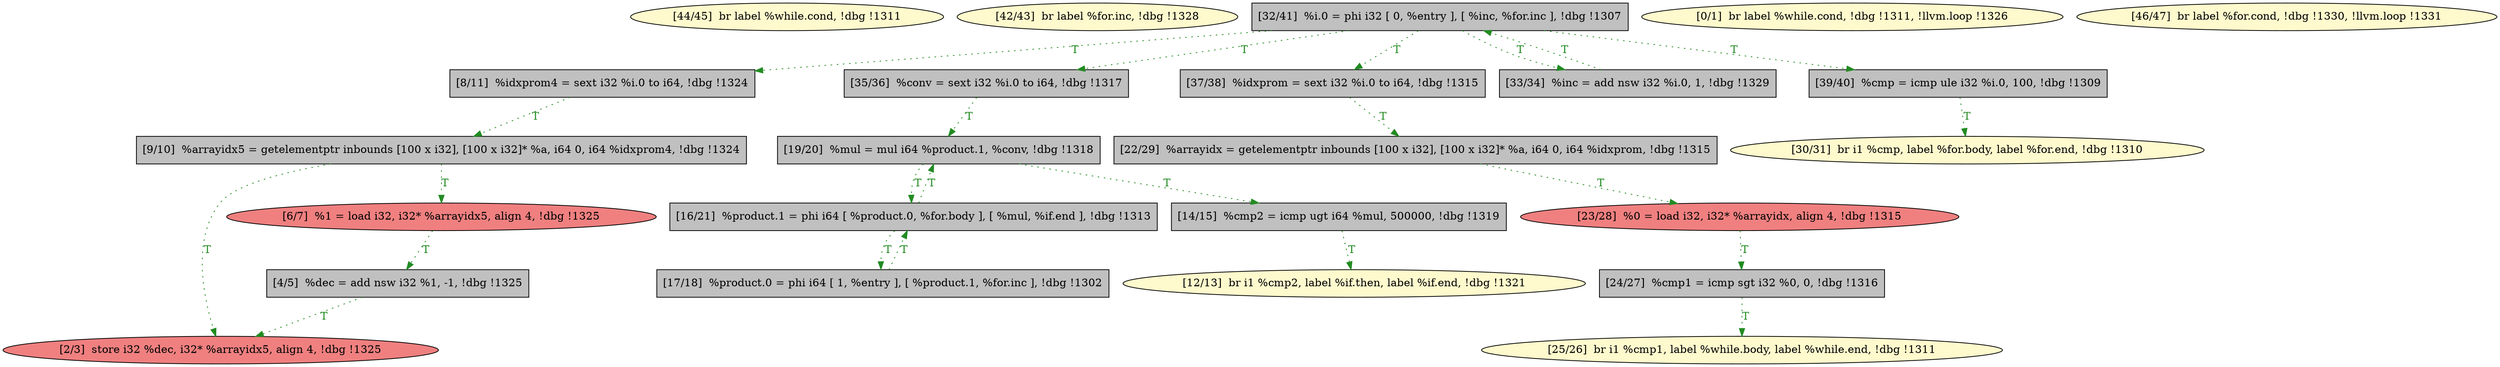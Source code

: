 
digraph G {


node288 [fillcolor=lemonchiffon,label="[44/45]  br label %while.cond, !dbg !1311",shape=ellipse,style=filled ]
node287 [fillcolor=lemonchiffon,label="[42/43]  br label %for.inc, !dbg !1328",shape=ellipse,style=filled ]
node274 [fillcolor=grey,label="[8/11]  %idxprom4 = sext i32 %i.0 to i64, !dbg !1324",shape=rectangle,style=filled ]
node275 [fillcolor=lemonchiffon,label="[12/13]  br i1 %cmp2, label %if.then, label %if.end, !dbg !1321",shape=ellipse,style=filled ]
node290 [fillcolor=grey,label="[35/36]  %conv = sext i32 %i.0 to i64, !dbg !1317",shape=rectangle,style=filled ]
node279 [fillcolor=grey,label="[19/20]  %mul = mul i64 %product.1, %conv, !dbg !1318",shape=rectangle,style=filled ]
node292 [fillcolor=grey,label="[24/27]  %cmp1 = icmp sgt i32 %0, 0, !dbg !1316",shape=rectangle,style=filled ]
node284 [fillcolor=grey,label="[37/38]  %idxprom = sext i32 %i.0 to i64, !dbg !1315",shape=rectangle,style=filled ]
node286 [fillcolor=grey,label="[9/10]  %arrayidx5 = getelementptr inbounds [100 x i32], [100 x i32]* %a, i64 0, i64 %idxprom4, !dbg !1324",shape=rectangle,style=filled ]
node270 [fillcolor=lemonchiffon,label="[0/1]  br label %while.cond, !dbg !1311, !llvm.loop !1326",shape=ellipse,style=filled ]
node271 [fillcolor=lightcoral,label="[2/3]  store i32 %dec, i32* %arrayidx5, align 4, !dbg !1325",shape=ellipse,style=filled ]
node277 [fillcolor=grey,label="[16/21]  %product.1 = phi i64 [ %product.0, %for.body ], [ %mul, %if.end ], !dbg !1313",shape=rectangle,style=filled ]
node276 [fillcolor=grey,label="[14/15]  %cmp2 = icmp ugt i64 %mul, 500000, !dbg !1319",shape=rectangle,style=filled ]
node272 [fillcolor=grey,label="[4/5]  %dec = add nsw i32 %1, -1, !dbg !1325",shape=rectangle,style=filled ]
node273 [fillcolor=lightcoral,label="[6/7]  %1 = load i32, i32* %arrayidx5, align 4, !dbg !1325",shape=ellipse,style=filled ]
node285 [fillcolor=lightcoral,label="[23/28]  %0 = load i32, i32* %arrayidx, align 4, !dbg !1315",shape=ellipse,style=filled ]
node282 [fillcolor=grey,label="[32/41]  %i.0 = phi i32 [ 0, %entry ], [ %inc, %for.inc ], !dbg !1307",shape=rectangle,style=filled ]
node278 [fillcolor=grey,label="[22/29]  %arrayidx = getelementptr inbounds [100 x i32], [100 x i32]* %a, i64 0, i64 %idxprom, !dbg !1315",shape=rectangle,style=filled ]
node289 [fillcolor=grey,label="[33/34]  %inc = add nsw i32 %i.0, 1, !dbg !1329",shape=rectangle,style=filled ]
node281 [fillcolor=lemonchiffon,label="[30/31]  br i1 %cmp, label %for.body, label %for.end, !dbg !1310",shape=ellipse,style=filled ]
node291 [fillcolor=grey,label="[39/40]  %cmp = icmp ule i32 %i.0, 100, !dbg !1309",shape=rectangle,style=filled ]
node280 [fillcolor=lemonchiffon,label="[25/26]  br i1 %cmp1, label %while.body, label %while.end, !dbg !1311",shape=ellipse,style=filled ]
node293 [fillcolor=lemonchiffon,label="[46/47]  br label %for.cond, !dbg !1330, !llvm.loop !1331",shape=ellipse,style=filled ]
node283 [fillcolor=grey,label="[17/18]  %product.0 = phi i64 [ 1, %entry ], [ %product.1, %for.inc ], !dbg !1302",shape=rectangle,style=filled ]

node282->node291 [style=dotted,color=forestgreen,label="T",fontcolor=forestgreen ]
node282->node274 [style=dotted,color=forestgreen,label="T",fontcolor=forestgreen ]
node282->node290 [style=dotted,color=forestgreen,label="T",fontcolor=forestgreen ]
node289->node282 [style=dotted,color=forestgreen,label="T",fontcolor=forestgreen ]
node277->node283 [style=dotted,color=forestgreen,label="T",fontcolor=forestgreen ]
node282->node289 [style=dotted,color=forestgreen,label="T",fontcolor=forestgreen ]
node279->node277 [style=dotted,color=forestgreen,label="T",fontcolor=forestgreen ]
node284->node278 [style=dotted,color=forestgreen,label="T",fontcolor=forestgreen ]
node285->node292 [style=dotted,color=forestgreen,label="T",fontcolor=forestgreen ]
node277->node279 [style=dotted,color=forestgreen,label="T",fontcolor=forestgreen ]
node290->node279 [style=dotted,color=forestgreen,label="T",fontcolor=forestgreen ]
node286->node273 [style=dotted,color=forestgreen,label="T",fontcolor=forestgreen ]
node274->node286 [style=dotted,color=forestgreen,label="T",fontcolor=forestgreen ]
node272->node271 [style=dotted,color=forestgreen,label="T",fontcolor=forestgreen ]
node292->node280 [style=dotted,color=forestgreen,label="T",fontcolor=forestgreen ]
node276->node275 [style=dotted,color=forestgreen,label="T",fontcolor=forestgreen ]
node278->node285 [style=dotted,color=forestgreen,label="T",fontcolor=forestgreen ]
node273->node272 [style=dotted,color=forestgreen,label="T",fontcolor=forestgreen ]
node282->node284 [style=dotted,color=forestgreen,label="T",fontcolor=forestgreen ]
node283->node277 [style=dotted,color=forestgreen,label="T",fontcolor=forestgreen ]
node291->node281 [style=dotted,color=forestgreen,label="T",fontcolor=forestgreen ]
node286->node271 [style=dotted,color=forestgreen,label="T",fontcolor=forestgreen ]
node279->node276 [style=dotted,color=forestgreen,label="T",fontcolor=forestgreen ]


}
